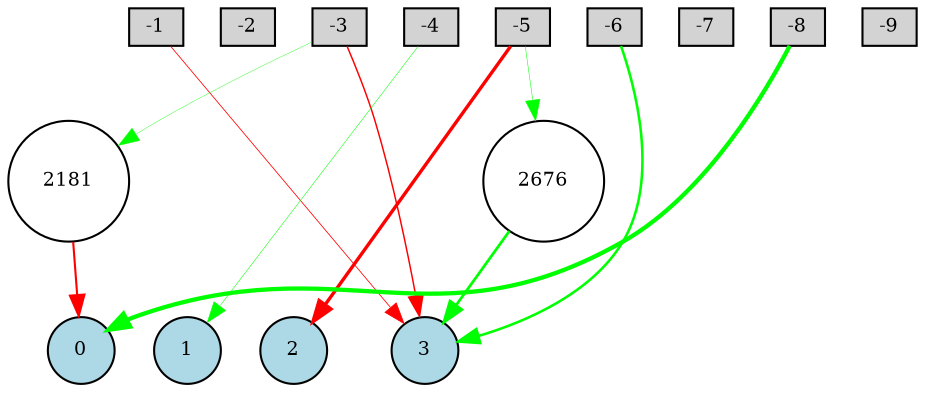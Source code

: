digraph {
	node [fontsize=9 height=0.2 shape=circle width=0.2]
	subgraph inputs {
		node [shape=box style=filled]
		rank=source
		-1 [fillcolor=lightgray]
		-2 [fillcolor=lightgray]
		-1 -> -2 [style=invis]
		-3 [fillcolor=lightgray]
		-2 -> -3 [style=invis]
		-4 [fillcolor=lightgray]
		-3 -> -4 [style=invis]
		-5 [fillcolor=lightgray]
		-4 -> -5 [style=invis]
		-6 [fillcolor=lightgray]
		-5 -> -6 [style=invis]
		-7 [fillcolor=lightgray]
		-6 -> -7 [style=invis]
		-8 [fillcolor=lightgray]
		-7 -> -8 [style=invis]
		-9 [fillcolor=lightgray]
		-8 -> -9 [style=invis]
	}
	subgraph outputs {
		node [style=filled]
		rank=sink
		0 [fillcolor=lightblue fontsize=9 height=0.2 shape=circle width=0.2]
		1 [fillcolor=lightblue fontsize=9 height=0.2 shape=circle width=0.2]
		0 -> 1 [style=invis]
		2 [fillcolor=lightblue fontsize=9 height=0.2 shape=circle width=0.2]
		1 -> 2 [style=invis]
		3 [fillcolor=lightblue fontsize=9 height=0.2 shape=circle width=0.2]
		2 -> 3 [style=invis]
	}
	2181 [fillcolor=white style=filled]
	2676 [fillcolor=white style=filled]
	-5 -> 2 [color=red penwidth=1.6213019674829603 style=solid]
	-3 -> 3 [color=red penwidth=0.7081593682815219 style=solid]
	-4 -> 1 [color=green penwidth=0.25213528486203307 style=solid]
	-8 -> 0 [color=green penwidth=2.060091250825539 style=solid]
	-1 -> 3 [color=red penwidth=0.38643668162085243 style=solid]
	-6 -> 3 [color=green penwidth=1.2246778640313605 style=solid]
	-3 -> 2181 [color=green penwidth=0.18102033097369385 style=solid]
	2181 -> 0 [color=red penwidth=1.006869719247981 style=solid]
	-5 -> 2676 [color=green penwidth=0.2427826799615492 style=solid]
	2676 -> 3 [color=green penwidth=1.312952171751416 style=solid]
}
